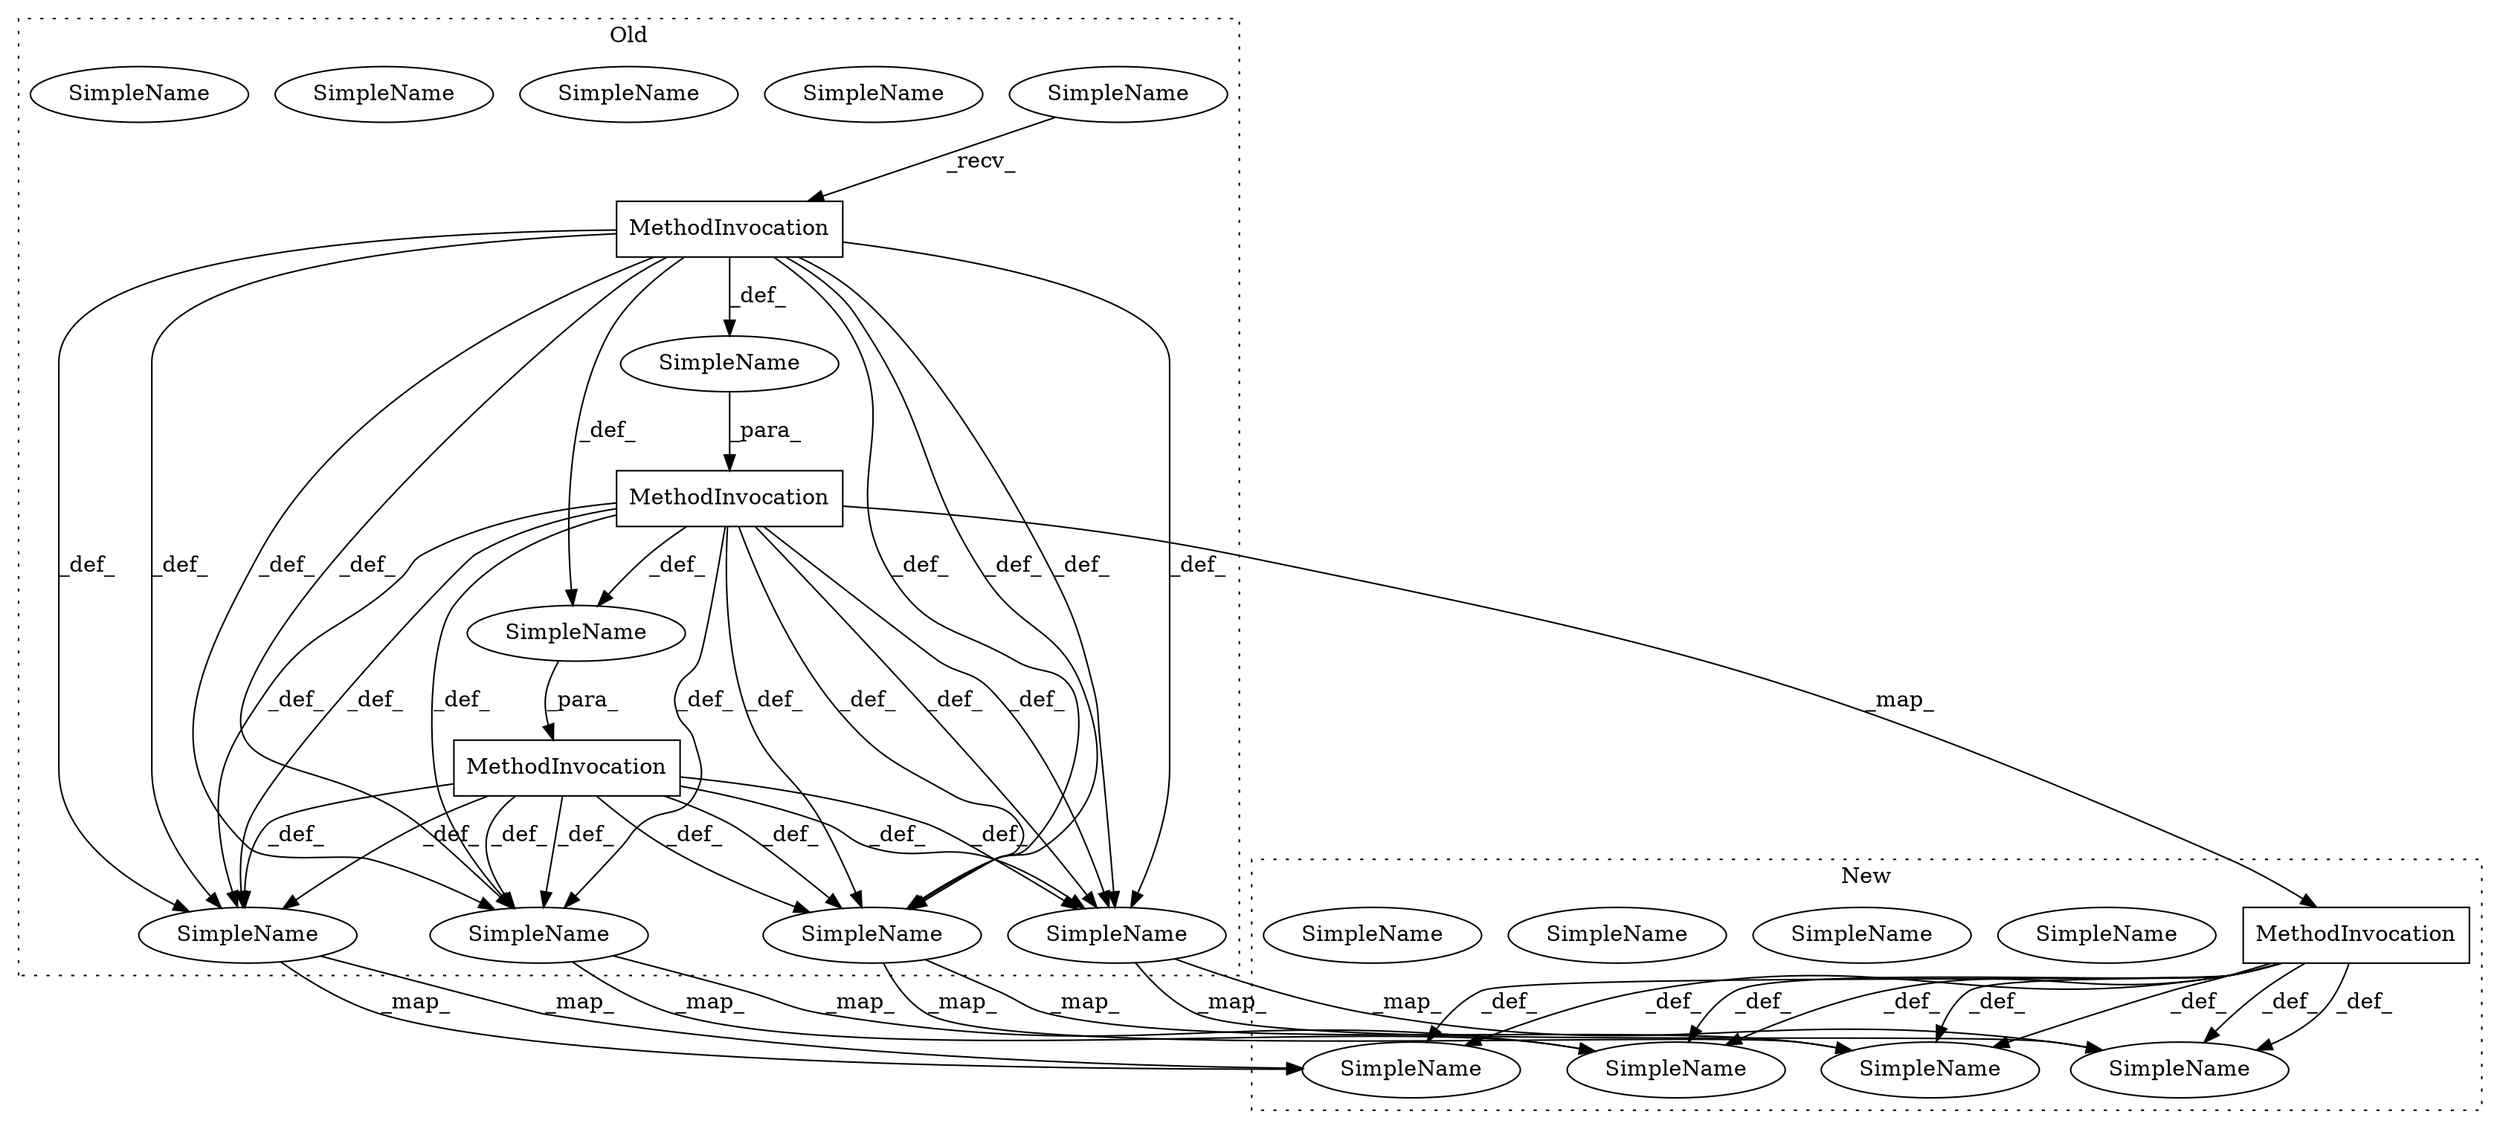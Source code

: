 digraph G {
subgraph cluster0 {
2 [label="MethodInvocation" a="32" s="2014,2034" l="6,1" shape="box"];
3 [label="MethodInvocation" a="32" s="1997,2035" l="11,1" shape="box"];
4 [label="MethodInvocation" a="32" s="1982,2036" l="9,1" shape="box"];
6 [label="SimpleName" a="42" s="2045" l="11" shape="ellipse"];
7 [label="SimpleName" a="42" s="2008" l="5" shape="ellipse"];
9 [label="SimpleName" a="42" s="2124" l="6" shape="ellipse"];
11 [label="SimpleName" a="42" s="" l="" shape="ellipse"];
12 [label="SimpleName" a="42" s="1976" l="5" shape="ellipse"];
13 [label="SimpleName" a="42" s="2124" l="6" shape="ellipse"];
14 [label="SimpleName" a="42" s="" l="" shape="ellipse"];
17 [label="SimpleName" a="42" s="2045" l="11" shape="ellipse"];
18 [label="SimpleName" a="42" s="1976" l="5" shape="ellipse"];
22 [label="SimpleName" a="42" s="2079" l="9" shape="ellipse"];
23 [label="SimpleName" a="42" s="2079" l="9" shape="ellipse"];
label = "Old";
style="dotted";
}
subgraph cluster1 {
1 [label="MethodInvocation" a="32" s="1956,1982" l="12,1" shape="box"];
5 [label="SimpleName" a="42" s="2025" l="9" shape="ellipse"];
8 [label="SimpleName" a="42" s="2070" l="6" shape="ellipse"];
10 [label="SimpleName" a="42" s="2070" l="6" shape="ellipse"];
15 [label="SimpleName" a="42" s="1991" l="11" shape="ellipse"];
16 [label="SimpleName" a="42" s="2025" l="9" shape="ellipse"];
19 [label="SimpleName" a="42" s="1944" l="5" shape="ellipse"];
20 [label="SimpleName" a="42" s="1991" l="11" shape="ellipse"];
21 [label="SimpleName" a="42" s="1944" l="5" shape="ellipse"];
label = "New";
style="dotted";
}
1 -> 10 [label="_def_"];
1 -> 15 [label="_def_"];
1 -> 16 [label="_def_"];
1 -> 21 [label="_def_"];
1 -> 16 [label="_def_"];
1 -> 15 [label="_def_"];
1 -> 21 [label="_def_"];
1 -> 10 [label="_def_"];
2 -> 11 [label="_def_"];
2 -> 14 [label="_def_"];
2 -> 6 [label="_def_"];
2 -> 23 [label="_def_"];
2 -> 13 [label="_def_"];
2 -> 12 [label="_def_"];
2 -> 12 [label="_def_"];
2 -> 13 [label="_def_"];
2 -> 23 [label="_def_"];
2 -> 6 [label="_def_"];
3 -> 23 [label="_def_"];
3 -> 13 [label="_def_"];
3 -> 23 [label="_def_"];
3 -> 12 [label="_def_"];
3 -> 6 [label="_def_"];
3 -> 1 [label="_map_"];
3 -> 11 [label="_def_"];
3 -> 12 [label="_def_"];
3 -> 13 [label="_def_"];
3 -> 6 [label="_def_"];
4 -> 6 [label="_def_"];
4 -> 23 [label="_def_"];
4 -> 12 [label="_def_"];
4 -> 13 [label="_def_"];
4 -> 12 [label="_def_"];
4 -> 23 [label="_def_"];
4 -> 13 [label="_def_"];
4 -> 6 [label="_def_"];
6 -> 15 [label="_map_"];
6 -> 15 [label="_map_"];
7 -> 2 [label="_recv_"];
11 -> 4 [label="_para_"];
12 -> 21 [label="_map_"];
12 -> 21 [label="_map_"];
13 -> 10 [label="_map_"];
13 -> 10 [label="_map_"];
14 -> 3 [label="_para_"];
23 -> 16 [label="_map_"];
23 -> 16 [label="_map_"];
}